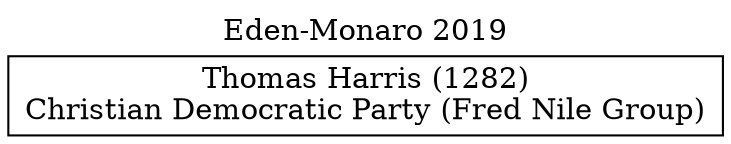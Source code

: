 // House preference flow
digraph "Thomas Harris (1282)_Eden-Monaro_2019" {
	graph [label="Eden-Monaro 2019" labelloc=t mclimit=10]
	node [shape=box]
	"Thomas Harris (1282)" [label="Thomas Harris (1282)
Christian Democratic Party (Fred Nile Group)"]
}
